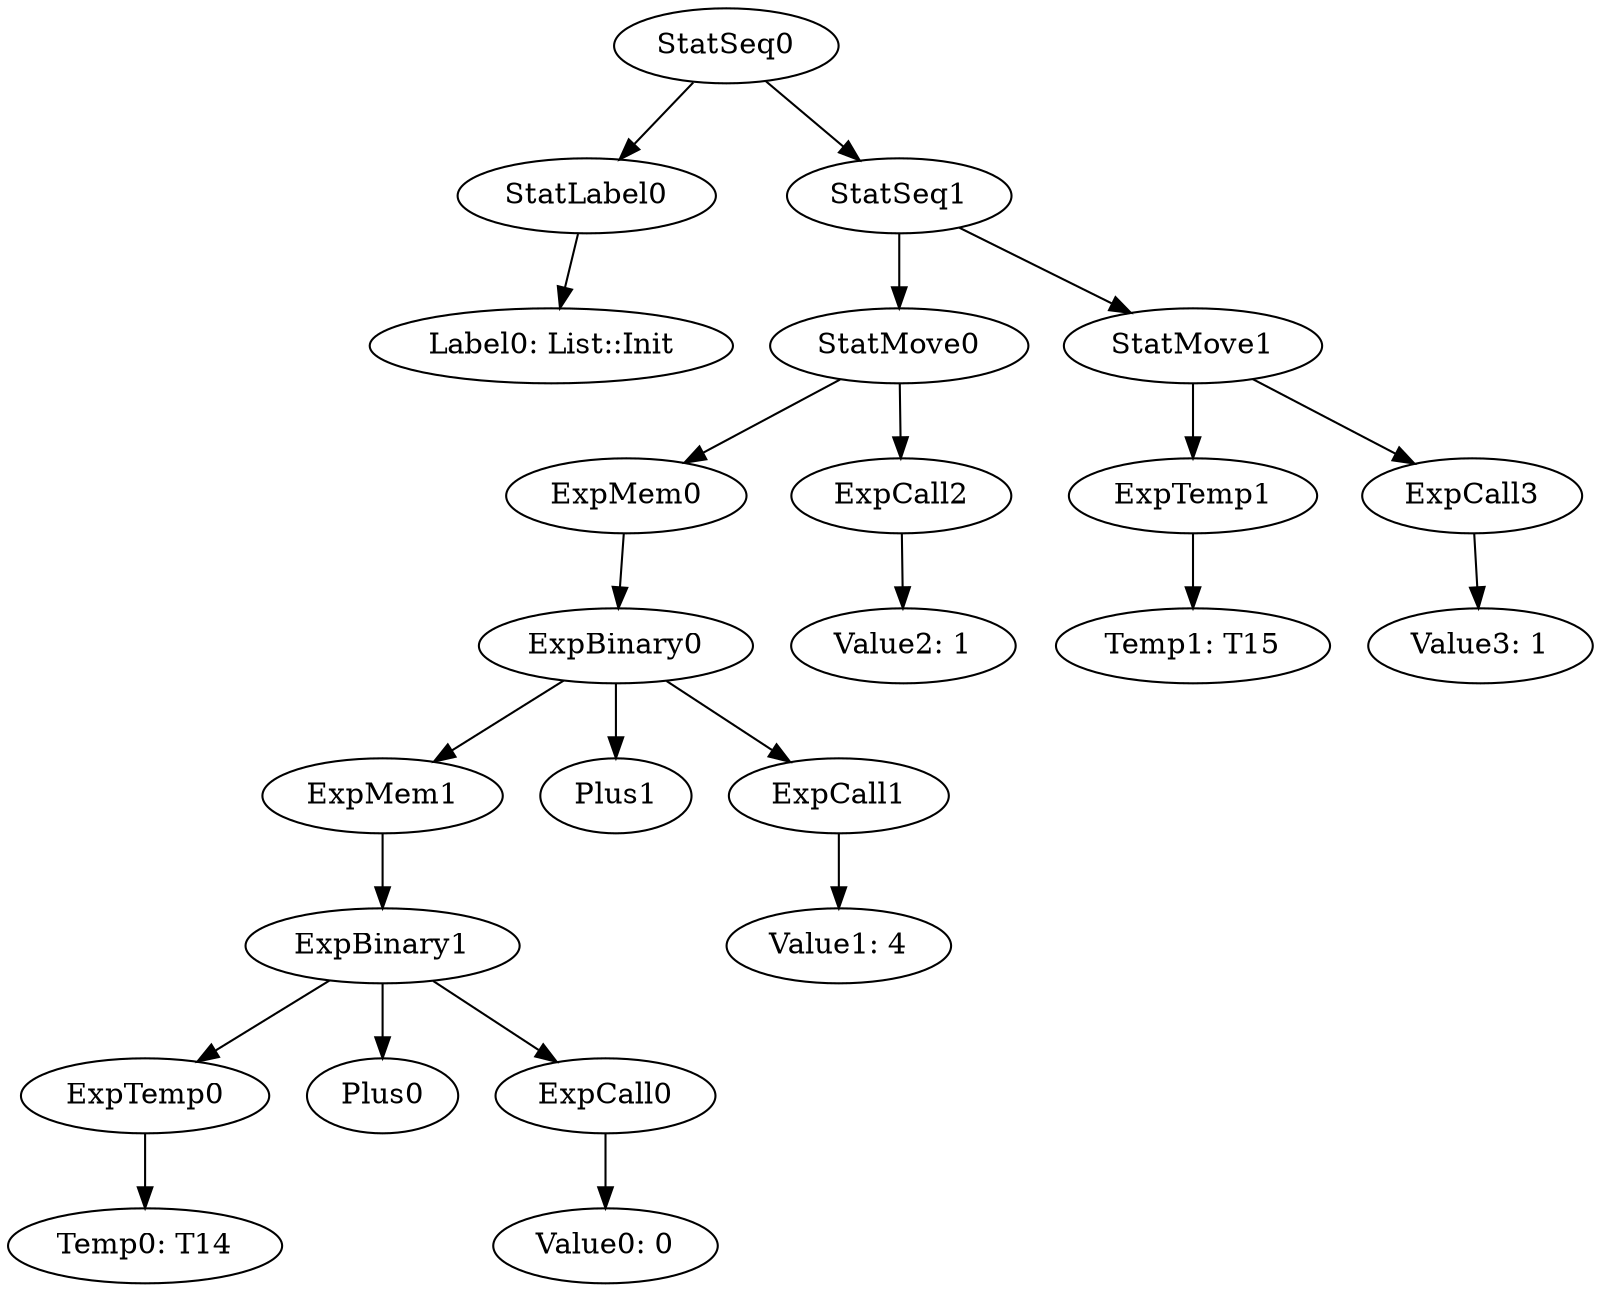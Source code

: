 digraph {
	ordering = out;
	StatMove1 -> ExpTemp1;
	StatMove1 -> ExpCall3;
	ExpCall3 -> "Value3: 1";
	ExpTemp1 -> "Temp1: T15";
	ExpTemp0 -> "Temp0: T14";
	StatSeq0 -> StatLabel0;
	StatSeq0 -> StatSeq1;
	StatLabel0 -> "Label0: List::Init";
	StatSeq1 -> StatMove0;
	StatSeq1 -> StatMove1;
	ExpCall0 -> "Value0: 0";
	ExpMem1 -> ExpBinary1;
	ExpBinary1 -> ExpTemp0;
	ExpBinary1 -> Plus0;
	ExpBinary1 -> ExpCall0;
	ExpMem0 -> ExpBinary0;
	ExpBinary0 -> ExpMem1;
	ExpBinary0 -> Plus1;
	ExpBinary0 -> ExpCall1;
	ExpCall1 -> "Value1: 4";
	ExpCall2 -> "Value2: 1";
	StatMove0 -> ExpMem0;
	StatMove0 -> ExpCall2;
}

